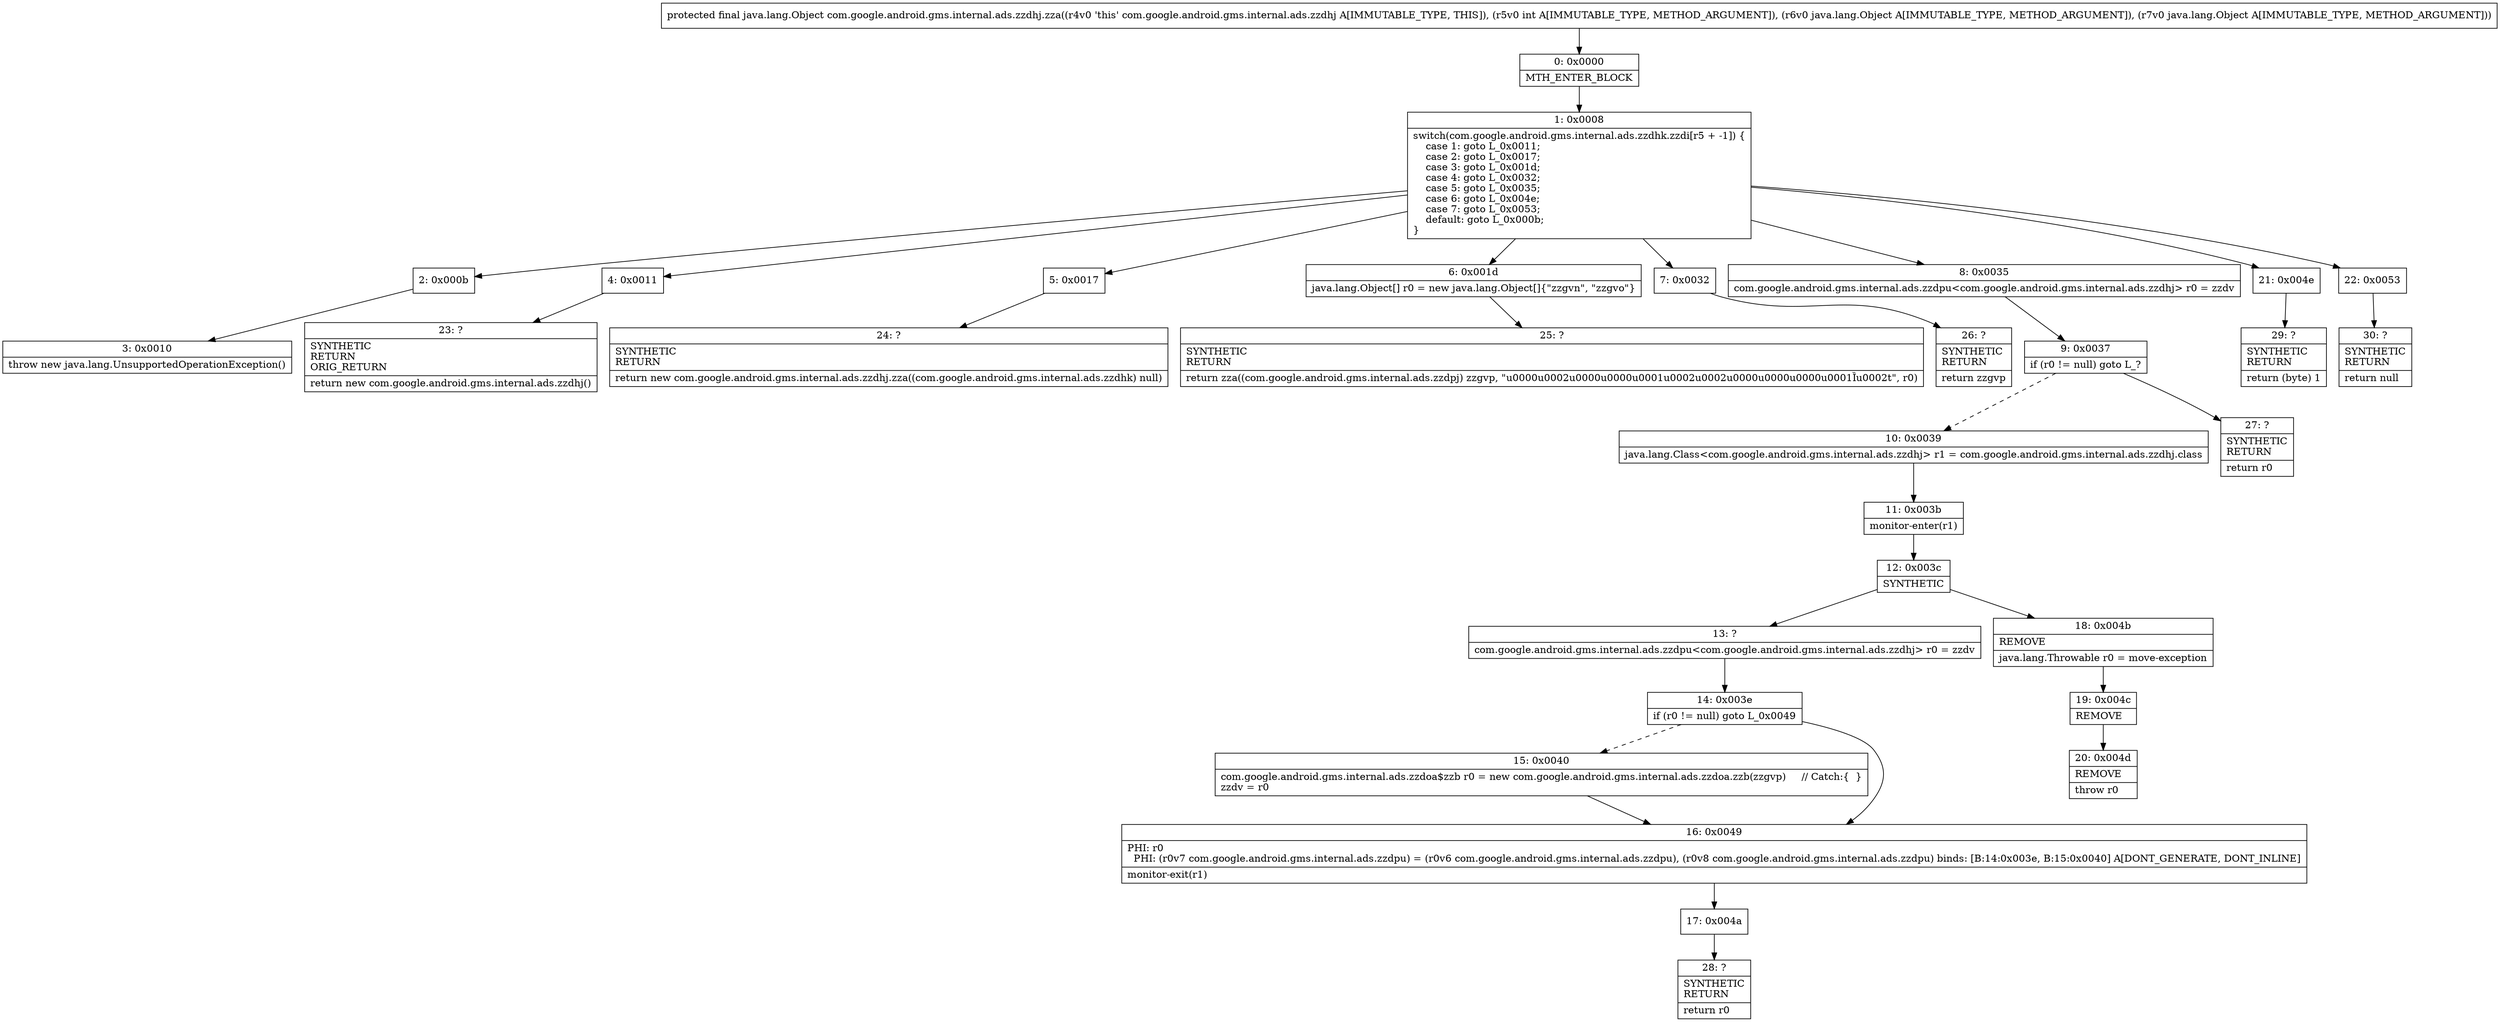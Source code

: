 digraph "CFG forcom.google.android.gms.internal.ads.zzdhj.zza(ILjava\/lang\/Object;Ljava\/lang\/Object;)Ljava\/lang\/Object;" {
Node_0 [shape=record,label="{0\:\ 0x0000|MTH_ENTER_BLOCK\l}"];
Node_1 [shape=record,label="{1\:\ 0x0008|switch(com.google.android.gms.internal.ads.zzdhk.zzdi[r5 + \-1]) \{\l    case 1: goto L_0x0011;\l    case 2: goto L_0x0017;\l    case 3: goto L_0x001d;\l    case 4: goto L_0x0032;\l    case 5: goto L_0x0035;\l    case 6: goto L_0x004e;\l    case 7: goto L_0x0053;\l    default: goto L_0x000b;\l\}\l}"];
Node_2 [shape=record,label="{2\:\ 0x000b}"];
Node_3 [shape=record,label="{3\:\ 0x0010|throw new java.lang.UnsupportedOperationException()\l}"];
Node_4 [shape=record,label="{4\:\ 0x0011}"];
Node_5 [shape=record,label="{5\:\ 0x0017}"];
Node_6 [shape=record,label="{6\:\ 0x001d|java.lang.Object[] r0 = new java.lang.Object[]\{\"zzgvn\", \"zzgvo\"\}\l}"];
Node_7 [shape=record,label="{7\:\ 0x0032}"];
Node_8 [shape=record,label="{8\:\ 0x0035|com.google.android.gms.internal.ads.zzdpu\<com.google.android.gms.internal.ads.zzdhj\> r0 = zzdv\l}"];
Node_9 [shape=record,label="{9\:\ 0x0037|if (r0 != null) goto L_?\l}"];
Node_10 [shape=record,label="{10\:\ 0x0039|java.lang.Class\<com.google.android.gms.internal.ads.zzdhj\> r1 = com.google.android.gms.internal.ads.zzdhj.class\l}"];
Node_11 [shape=record,label="{11\:\ 0x003b|monitor\-enter(r1)\l}"];
Node_12 [shape=record,label="{12\:\ 0x003c|SYNTHETIC\l}"];
Node_13 [shape=record,label="{13\:\ ?|com.google.android.gms.internal.ads.zzdpu\<com.google.android.gms.internal.ads.zzdhj\> r0 = zzdv\l}"];
Node_14 [shape=record,label="{14\:\ 0x003e|if (r0 != null) goto L_0x0049\l}"];
Node_15 [shape=record,label="{15\:\ 0x0040|com.google.android.gms.internal.ads.zzdoa$zzb r0 = new com.google.android.gms.internal.ads.zzdoa.zzb(zzgvp)     \/\/ Catch:\{  \}\lzzdv = r0\l}"];
Node_16 [shape=record,label="{16\:\ 0x0049|PHI: r0 \l  PHI: (r0v7 com.google.android.gms.internal.ads.zzdpu) = (r0v6 com.google.android.gms.internal.ads.zzdpu), (r0v8 com.google.android.gms.internal.ads.zzdpu) binds: [B:14:0x003e, B:15:0x0040] A[DONT_GENERATE, DONT_INLINE]\l|monitor\-exit(r1)\l}"];
Node_17 [shape=record,label="{17\:\ 0x004a}"];
Node_18 [shape=record,label="{18\:\ 0x004b|REMOVE\l|java.lang.Throwable r0 = move\-exception\l}"];
Node_19 [shape=record,label="{19\:\ 0x004c|REMOVE\l}"];
Node_20 [shape=record,label="{20\:\ 0x004d|REMOVE\l|throw r0\l}"];
Node_21 [shape=record,label="{21\:\ 0x004e}"];
Node_22 [shape=record,label="{22\:\ 0x0053}"];
Node_23 [shape=record,label="{23\:\ ?|SYNTHETIC\lRETURN\lORIG_RETURN\l|return new com.google.android.gms.internal.ads.zzdhj()\l}"];
Node_24 [shape=record,label="{24\:\ ?|SYNTHETIC\lRETURN\l|return new com.google.android.gms.internal.ads.zzdhj.zza((com.google.android.gms.internal.ads.zzdhk) null)\l}"];
Node_25 [shape=record,label="{25\:\ ?|SYNTHETIC\lRETURN\l|return zza((com.google.android.gms.internal.ads.zzdpj) zzgvp, \"u0000u0002u0000u0000u0001u0002u0002u0000u0000u0000u0001Ȉu0002t\", r0)\l}"];
Node_26 [shape=record,label="{26\:\ ?|SYNTHETIC\lRETURN\l|return zzgvp\l}"];
Node_27 [shape=record,label="{27\:\ ?|SYNTHETIC\lRETURN\l|return r0\l}"];
Node_28 [shape=record,label="{28\:\ ?|SYNTHETIC\lRETURN\l|return r0\l}"];
Node_29 [shape=record,label="{29\:\ ?|SYNTHETIC\lRETURN\l|return (byte) 1\l}"];
Node_30 [shape=record,label="{30\:\ ?|SYNTHETIC\lRETURN\l|return null\l}"];
MethodNode[shape=record,label="{protected final java.lang.Object com.google.android.gms.internal.ads.zzdhj.zza((r4v0 'this' com.google.android.gms.internal.ads.zzdhj A[IMMUTABLE_TYPE, THIS]), (r5v0 int A[IMMUTABLE_TYPE, METHOD_ARGUMENT]), (r6v0 java.lang.Object A[IMMUTABLE_TYPE, METHOD_ARGUMENT]), (r7v0 java.lang.Object A[IMMUTABLE_TYPE, METHOD_ARGUMENT])) }"];
MethodNode -> Node_0;
Node_0 -> Node_1;
Node_1 -> Node_2;
Node_1 -> Node_4;
Node_1 -> Node_5;
Node_1 -> Node_6;
Node_1 -> Node_7;
Node_1 -> Node_8;
Node_1 -> Node_21;
Node_1 -> Node_22;
Node_2 -> Node_3;
Node_4 -> Node_23;
Node_5 -> Node_24;
Node_6 -> Node_25;
Node_7 -> Node_26;
Node_8 -> Node_9;
Node_9 -> Node_10[style=dashed];
Node_9 -> Node_27;
Node_10 -> Node_11;
Node_11 -> Node_12;
Node_12 -> Node_13;
Node_12 -> Node_18;
Node_13 -> Node_14;
Node_14 -> Node_15[style=dashed];
Node_14 -> Node_16;
Node_15 -> Node_16;
Node_16 -> Node_17;
Node_17 -> Node_28;
Node_18 -> Node_19;
Node_19 -> Node_20;
Node_21 -> Node_29;
Node_22 -> Node_30;
}

